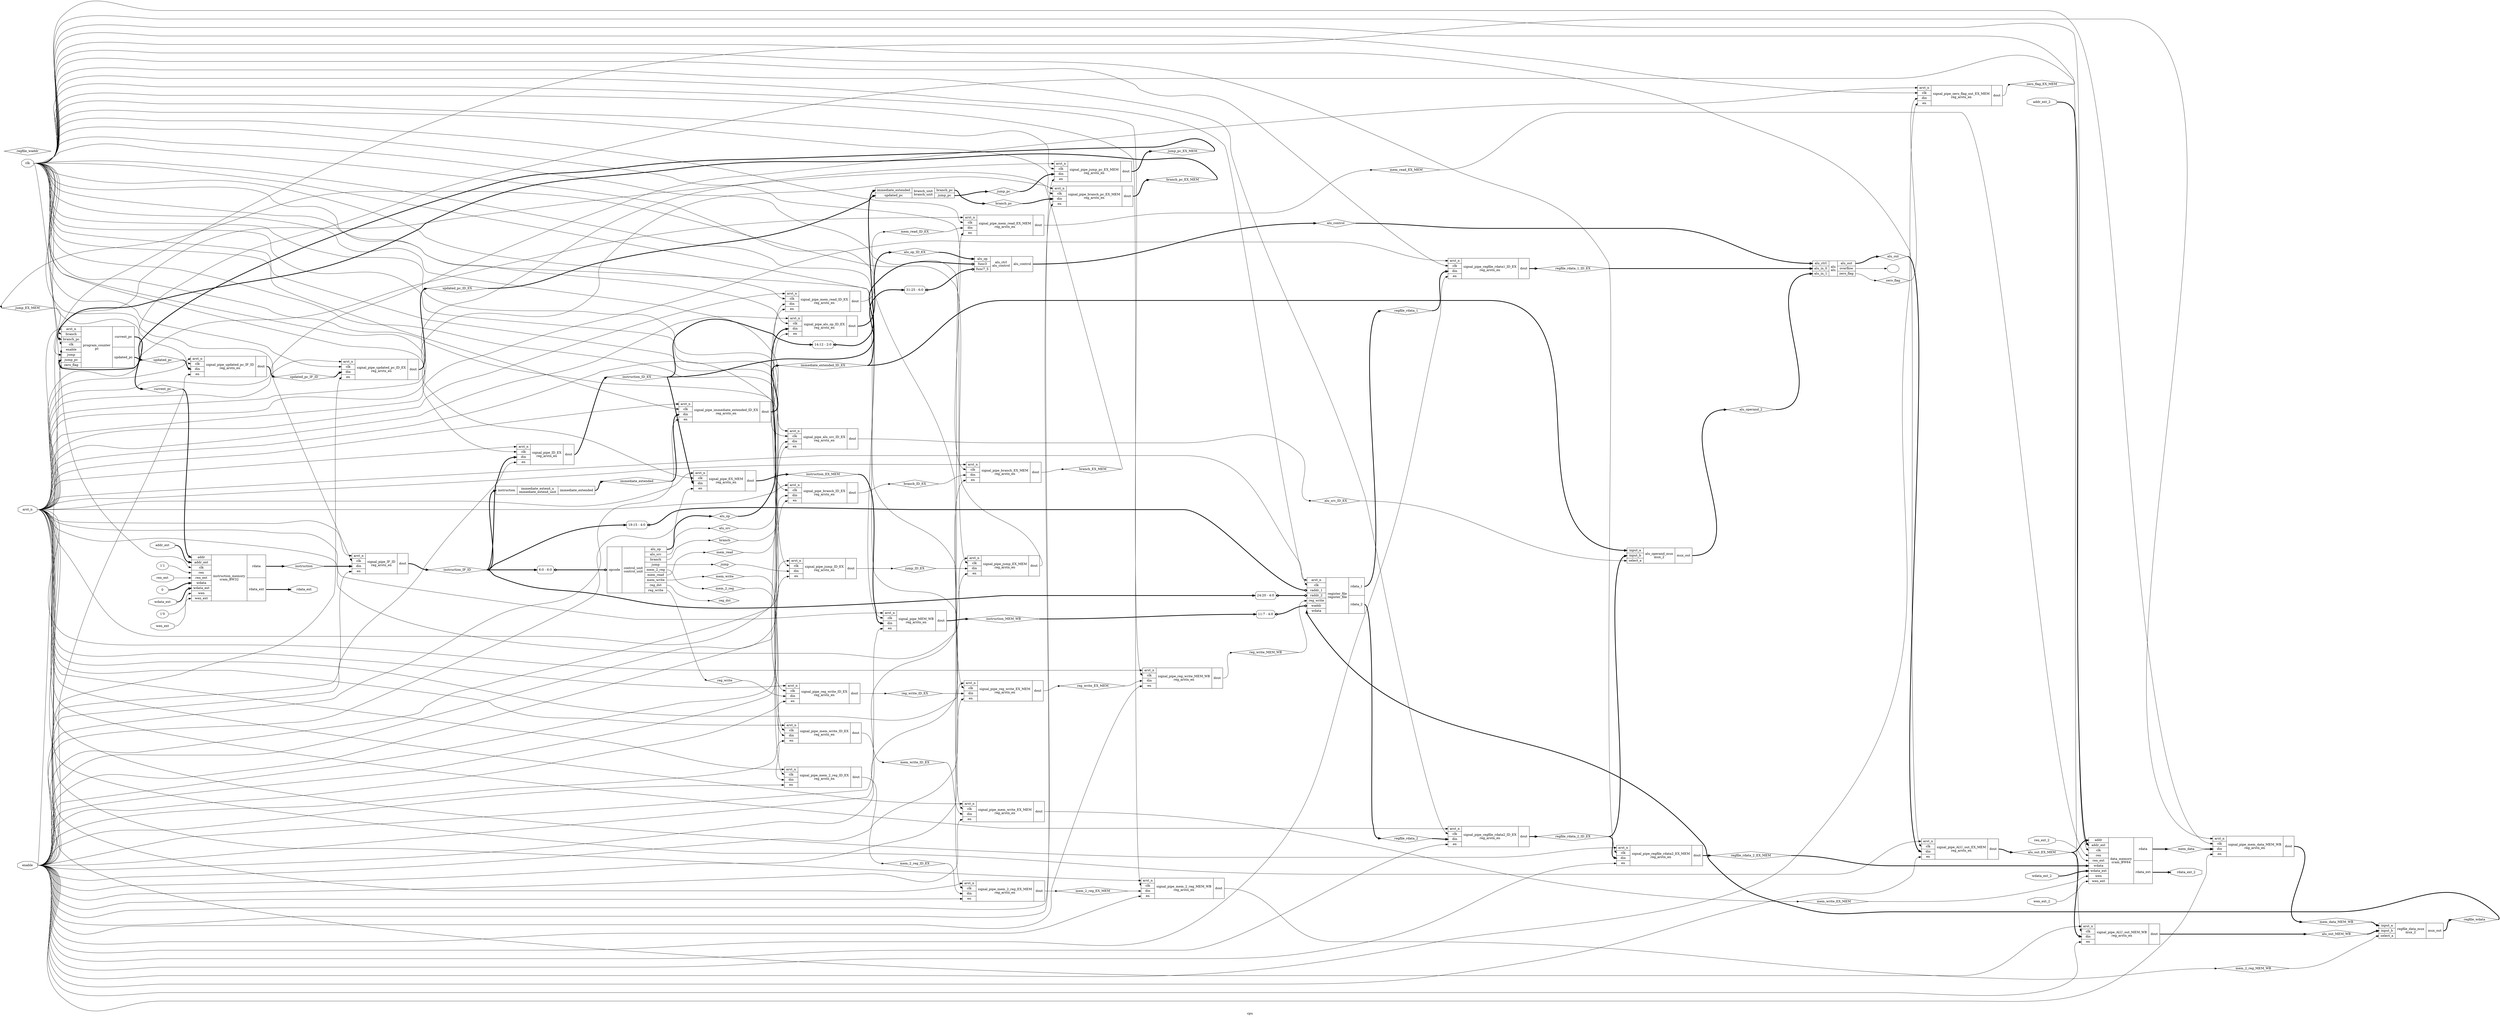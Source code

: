 digraph "cpu" {
label="cpu";
rankdir="LR";
remincross=true;
n1 [ shape=diamond, label="jump_EX_MEM", color="black", fontcolor="black" ];
n2 [ shape=diamond, label="jump_ID_EX", color="black", fontcolor="black" ];
n3 [ shape=diamond, label="immediate_extended_ID_EX", color="black", fontcolor="black" ];
n4 [ shape=diamond, label="immediate_extended", color="black", fontcolor="black" ];
n5 [ shape=diamond, label="alu_operand_2", color="black", fontcolor="black" ];
n6 [ shape=diamond, label="regfile_rdata_2_EX_MEM", color="black", fontcolor="black" ];
n7 [ shape=diamond, label="regfile_rdata_2_ID_EX", color="black", fontcolor="black" ];
n8 [ shape=diamond, label="regfile_rdata_2", color="black", fontcolor="black" ];
n9 [ shape=diamond, label="regfile_rdata_1_ID_EX", color="black", fontcolor="black" ];
n10 [ shape=diamond, label="regfile_rdata_1", color="black", fontcolor="black" ];
n11 [ shape=diamond, label="alu_out_MEM_WB", color="black", fontcolor="black" ];
n12 [ shape=diamond, label="alu_out_EX_MEM", color="black", fontcolor="black" ];
n13 [ shape=diamond, label="alu_out", color="black", fontcolor="black" ];
n14 [ shape=diamond, label="mem_data_MEM_WB", color="black", fontcolor="black" ];
n15 [ shape=diamond, label="mem_data", color="black", fontcolor="black" ];
n16 [ shape=diamond, label="regfile_wdata", color="black", fontcolor="black" ];
n17 [ shape=diamond, label="regfile_waddr", color="black", fontcolor="black" ];
n18 [ shape=diamond, label="jump", color="black", fontcolor="black" ];
n19 [ shape=diamond, label="reg_write_MEM_WB", color="black", fontcolor="black" ];
n20 [ shape=diamond, label="reg_write_EX_MEM", color="black", fontcolor="black" ];
n21 [ shape=diamond, label="reg_write_ID_EX", color="black", fontcolor="black" ];
n22 [ shape=diamond, label="reg_write", color="black", fontcolor="black" ];
n23 [ shape=diamond, label="alu_src_ID_EX", color="black", fontcolor="black" ];
n24 [ shape=diamond, label="alu_src", color="black", fontcolor="black" ];
n25 [ shape=diamond, label="mem_write_EX_MEM", color="black", fontcolor="black" ];
n26 [ shape=diamond, label="mem_write_ID_EX", color="black", fontcolor="black" ];
n27 [ shape=diamond, label="mem_write", color="black", fontcolor="black" ];
n28 [ shape=diamond, label="mem_2_reg_MEM_WB", color="black", fontcolor="black" ];
n29 [ shape=diamond, label="mem_2_reg_EX_MEM", color="black", fontcolor="black" ];
n30 [ shape=diamond, label="mem_2_reg_ID_EX", color="black", fontcolor="black" ];
n31 [ shape=diamond, label="mem_2_reg", color="black", fontcolor="black" ];
n32 [ shape=diamond, label="mem_read_EX_MEM", color="black", fontcolor="black" ];
n33 [ shape=diamond, label="mem_read_ID_EX", color="black", fontcolor="black" ];
n34 [ shape=diamond, label="mem_read", color="black", fontcolor="black" ];
n35 [ shape=diamond, label="branch_EX_MEM", color="black", fontcolor="black" ];
n36 [ shape=diamond, label="branch_ID_EX", color="black", fontcolor="black" ];
n37 [ shape=diamond, label="branch", color="black", fontcolor="black" ];
n38 [ shape=diamond, label="reg_dst", color="black", fontcolor="black" ];
n39 [ shape=diamond, label="alu_control", color="black", fontcolor="black" ];
n40 [ shape=diamond, label="alu_op_ID_EX", color="black", fontcolor="black" ];
n41 [ shape=diamond, label="alu_op", color="black", fontcolor="black" ];
n42 [ shape=diamond, label="instruction_MEM_WB", color="black", fontcolor="black" ];
n43 [ shape=diamond, label="instruction_EX_MEM", color="black", fontcolor="black" ];
n44 [ shape=diamond, label="instruction_ID_EX", color="black", fontcolor="black" ];
n45 [ shape=diamond, label="instruction_IF_ID", color="black", fontcolor="black" ];
n46 [ shape=diamond, label="instruction", color="black", fontcolor="black" ];
n47 [ shape=diamond, label="jump_pc_EX_MEM", color="black", fontcolor="black" ];
n48 [ shape=diamond, label="jump_pc", color="black", fontcolor="black" ];
n49 [ shape=diamond, label="current_pc", color="black", fontcolor="black" ];
n50 [ shape=diamond, label="updated_pc_ID_EX", color="black", fontcolor="black" ];
n51 [ shape=diamond, label="updated_pc_IF_ID", color="black", fontcolor="black" ];
n52 [ shape=diamond, label="updated_pc", color="black", fontcolor="black" ];
n53 [ shape=diamond, label="branch_pc_EX_MEM", color="black", fontcolor="black" ];
n54 [ shape=diamond, label="branch_pc", color="black", fontcolor="black" ];
n55 [ shape=diamond, label="zero_flag_EX_MEM", color="black", fontcolor="black" ];
n56 [ shape=diamond, label="zero_flag", color="black", fontcolor="black" ];
n57 [ shape=octagon, label="rdata_ext_2", color="black", fontcolor="black" ];
n58 [ shape=octagon, label="rdata_ext", color="black", fontcolor="black" ];
n59 [ shape=octagon, label="wdata_ext_2", color="black", fontcolor="black" ];
n60 [ shape=octagon, label="ren_ext_2", color="black", fontcolor="black" ];
n61 [ shape=octagon, label="wen_ext_2", color="black", fontcolor="black" ];
n62 [ shape=octagon, label="addr_ext_2", color="black", fontcolor="black" ];
n63 [ shape=octagon, label="wdata_ext", color="black", fontcolor="black" ];
n64 [ shape=octagon, label="ren_ext", color="black", fontcolor="black" ];
n65 [ shape=octagon, label="wen_ext", color="black", fontcolor="black" ];
n66 [ shape=octagon, label="addr_ext", color="black", fontcolor="black" ];
n67 [ shape=octagon, label="enable", color="black", fontcolor="black" ];
n68 [ shape=octagon, label="arst_n", color="black", fontcolor="black" ];
n69 [ shape=octagon, label="clk", color="black", fontcolor="black" ];
c70 [ shape=record, label="{{<p4> immediate_extended|<p52> updated_pc}|branch_unit\nbranch_unit|{<p54> branch_pc|<p48> jump_pc}}" ];
c75 [ shape=record, label="{{<p71> input_a|<p72> input_b|<p73> select_a}|regfile_data_mux\nmux_2|{<p74> mux_out}}" ];
v0 [ label="" ];
c80 [ shape=record, label="{{<p76> alu_ctrl|<p77> alu_in_0|<p78> alu_in_1}|alu\nalu|{<p13> alu_out|<p79> overflow|<p56> zero_flag}}" ];
c81 [ shape=record, label="{{<p71> input_a|<p72> input_b|<p73> select_a}|alu_operand_mux\nmux_2|{<p74> mux_out}}" ];
c76 [ shape=record, label="{{<p41> alu_op|<p82> func3|<p83> func7_5}|alu_ctrl\nalu_control|{<p39> alu_control}}" ];
x1 [ shape=record, style=rounded, label="<s0> 14:12 - 2:0 " ];
x1:e -> c76:p82:w [arrowhead=odiamond, arrowtail=odiamond, dir=both, color="black", style="setlinewidth(3)", label=""];
x2 [ shape=record, style=rounded, label="<s0> 31:25 - 6:0 " ];
x2:e -> c76:p83:w [arrowhead=odiamond, arrowtail=odiamond, dir=both, color="black", style="setlinewidth(3)", label=""];
c90 [ shape=record, label="{{<p68> arst_n|<p69> clk|<p84> raddr_1|<p85> raddr_2|<p22> reg_write|<p86> waddr|<p87> wdata}|register_file\nregister_file|{<p88> rdata_1|<p89> rdata_2}}" ];
x3 [ shape=record, style=rounded, label="<s0> 11:7 - 4:0 " ];
x3:e -> c90:p86:w [arrowhead=odiamond, arrowtail=odiamond, dir=both, color="black", style="setlinewidth(3)", label=""];
x4 [ shape=record, style=rounded, label="<s0> 24:20 - 4:0 " ];
x4:e -> c90:p85:w [arrowhead=odiamond, arrowtail=odiamond, dir=both, color="black", style="setlinewidth(3)", label=""];
x5 [ shape=record, style=rounded, label="<s0> 19:15 - 4:0 " ];
x5:e -> c90:p84:w [arrowhead=odiamond, arrowtail=odiamond, dir=both, color="black", style="setlinewidth(3)", label=""];
c92 [ shape=record, label="{{<p91> opcode}|control_unit\ncontrol_unit|{<p41> alu_op|<p24> alu_src|<p37> branch|<p18> jump|<p31> mem_2_reg|<p34> mem_read|<p27> mem_write|<p38> reg_dst|<p22> reg_write}}" ];
x6 [ shape=record, style=rounded, label="<s0> 6:0 - 6:0 " ];
x6:e -> c92:p91:w [arrowhead=odiamond, arrowtail=odiamond, dir=both, color="black", style="setlinewidth(3)", label=""];
c97 [ shape=record, label="{{<p93> addr|<p66> addr_ext|<p69> clk|<p94> ren|<p64> ren_ext|<p87> wdata|<p63> wdata_ext|<p95> wen|<p65> wen_ext}|data_memory\nsram_BW64|{<p96> rdata|<p58> rdata_ext}}" ];
v7 [ label="0" ];
v8 [ label="1'1" ];
v9 [ label="1'0" ];
c98 [ shape=record, label="{{<p93> addr|<p66> addr_ext|<p69> clk|<p94> ren|<p64> ren_ext|<p87> wdata|<p63> wdata_ext|<p95> wen|<p65> wen_ext}|instruction_memory\nsram_BW32|{<p96> rdata|<p58> rdata_ext}}" ];
c99 [ shape=record, label="{{<p68> arst_n|<p37> branch|<p54> branch_pc|<p69> clk|<p67> enable|<p18> jump|<p48> jump_pc|<p56> zero_flag}|program_counter\npc|{<p49> current_pc|<p52> updated_pc}}" ];
c103 [ shape=record, label="{{<p68> arst_n|<p69> clk|<p100> din|<p101> en}|signal_pipe_regfile_rdata2_EX_MEM\nreg_arstn_en|{<p102> dout}}" ];
c104 [ shape=record, label="{{<p68> arst_n|<p69> clk|<p100> din|<p101> en}|signal_pipe_regfile_rdata2_ID_EX\nreg_arstn_en|{<p102> dout}}" ];
c105 [ shape=record, label="{{<p68> arst_n|<p69> clk|<p100> din|<p101> en}|signal_pipe_regfile_rdata1_ID_EX\nreg_arstn_en|{<p102> dout}}" ];
c106 [ shape=record, label="{{<p68> arst_n|<p69> clk|<p100> din|<p101> en}|signal_pipe_alu_op_ID_EX\nreg_arstn_en|{<p102> dout}}" ];
c107 [ shape=record, label="{{<p68> arst_n|<p69> clk|<p100> din|<p101> en}|signal_pipe_jump_pc_EX_MEM\nreg_arstn_en|{<p102> dout}}" ];
c108 [ shape=record, label="{{<p68> arst_n|<p69> clk|<p100> din|<p101> en}|signal_pipe_branch_pc_EX_MEM\nreg_arstn_en|{<p102> dout}}" ];
c109 [ shape=record, label="{{<p68> arst_n|<p69> clk|<p100> din|<p101> en}|signal_pipe_updated_pc_ID_EX\nreg_arstn_en|{<p102> dout}}" ];
c110 [ shape=record, label="{{<p68> arst_n|<p69> clk|<p100> din|<p101> en}|signal_pipe_updated_pc_IF_ID\nreg_arstn_en|{<p102> dout}}" ];
c111 [ shape=record, label="{{<p68> arst_n|<p69> clk|<p100> din|<p101> en}|signal_pipe_reg_write_MEM_WB\nreg_arstn_en|{<p102> dout}}" ];
c112 [ shape=record, label="{{<p68> arst_n|<p69> clk|<p100> din|<p101> en}|signal_pipe_reg_write_EX_MEM\nreg_arstn_en|{<p102> dout}}" ];
c113 [ shape=record, label="{{<p68> arst_n|<p69> clk|<p100> din|<p101> en}|signal_pipe_reg_write_ID_EX\nreg_arstn_en|{<p102> dout}}" ];
c114 [ shape=record, label="{{<p68> arst_n|<p69> clk|<p100> din|<p101> en}|signal_pipe_mem_write_EX_MEM\nreg_arstn_en|{<p102> dout}}" ];
c115 [ shape=record, label="{{<p68> arst_n|<p69> clk|<p100> din|<p101> en}|signal_pipe_mem_write_ID_EX\nreg_arstn_en|{<p102> dout}}" ];
c116 [ shape=record, label="{{<p68> arst_n|<p69> clk|<p100> din|<p101> en}|signal_pipe_mem_read_EX_MEM\nreg_arstn_en|{<p102> dout}}" ];
c117 [ shape=record, label="{{<p68> arst_n|<p69> clk|<p100> din|<p101> en}|signal_pipe_mem_read_ID_EX\nreg_arstn_en|{<p102> dout}}" ];
c118 [ shape=record, label="{{<p68> arst_n|<p69> clk|<p100> din|<p101> en}|signal_pipe_mem_data_MEM_WB\nreg_arstn_en|{<p102> dout}}" ];
c119 [ shape=record, label="{{<p68> arst_n|<p69> clk|<p100> din|<p101> en}|signal_pipe_mem_2_reg_MEM_WB\nreg_arstn_en|{<p102> dout}}" ];
c120 [ shape=record, label="{{<p68> arst_n|<p69> clk|<p100> din|<p101> en}|signal_pipe_mem_2_reg_EX_MEM\nreg_arstn_en|{<p102> dout}}" ];
c121 [ shape=record, label="{{<p68> arst_n|<p69> clk|<p100> din|<p101> en}|signal_pipe_mem_2_reg_ID_EX\nreg_arstn_en|{<p102> dout}}" ];
c122 [ shape=record, label="{{<p68> arst_n|<p69> clk|<p100> din|<p101> en}|signal_pipe_jump_EX_MEM\nreg_arstn_en|{<p102> dout}}" ];
c123 [ shape=record, label="{{<p68> arst_n|<p69> clk|<p100> din|<p101> en}|signal_pipe_jump_ID_EX\nreg_arstn_en|{<p102> dout}}" ];
c124 [ shape=record, label="{{<p68> arst_n|<p69> clk|<p100> din|<p101> en}|signal_pipe_branch_EX_MEM\nreg_arstn_en|{<p102> dout}}" ];
c125 [ shape=record, label="{{<p68> arst_n|<p69> clk|<p100> din|<p101> en}|signal_pipe_branch_ID_EX\nreg_arstn_en|{<p102> dout}}" ];
c126 [ shape=record, label="{{<p68> arst_n|<p69> clk|<p100> din|<p101> en}|signal_pipe_zero_flag_out_EX_MEM\nreg_arstn_en|{<p102> dout}}" ];
c127 [ shape=record, label="{{<p68> arst_n|<p69> clk|<p100> din|<p101> en}|signal_pipe_ALU_out_MEM_WB\nreg_arstn_en|{<p102> dout}}" ];
c128 [ shape=record, label="{{<p68> arst_n|<p69> clk|<p100> din|<p101> en}|signal_pipe_ALU_out_EX_MEM\nreg_arstn_en|{<p102> dout}}" ];
c129 [ shape=record, label="{{<p68> arst_n|<p69> clk|<p100> din|<p101> en}|signal_pipe_immediate_extended_ID_EX\nreg_arstn_en|{<p102> dout}}" ];
c130 [ shape=record, label="{{<p68> arst_n|<p69> clk|<p100> din|<p101> en}|signal_pipe_alu_src_ID_EX\nreg_arstn_en|{<p102> dout}}" ];
c131 [ shape=record, label="{{<p68> arst_n|<p69> clk|<p100> din|<p101> en}|signal_pipe_MEM_WB\nreg_arstn_en|{<p102> dout}}" ];
c132 [ shape=record, label="{{<p68> arst_n|<p69> clk|<p100> din|<p101> en}|signal_pipe_EX_MEM\nreg_arstn_en|{<p102> dout}}" ];
c133 [ shape=record, label="{{<p68> arst_n|<p69> clk|<p100> din|<p101> en}|signal_pipe_ID_EX\nreg_arstn_en|{<p102> dout}}" ];
c134 [ shape=record, label="{{<p68> arst_n|<p69> clk|<p100> din|<p101> en}|signal_pipe_IF_ID\nreg_arstn_en|{<p102> dout}}" ];
c135 [ shape=record, label="{{<p46> instruction}|immediate_extend_u\nimmediate_extend_unit|{<p4> immediate_extended}}" ];
c122:p102:e -> n1:w [color="black", label=""];
n1:e -> c99:p18:w [color="black", label=""];
c90:p88:e -> n10:w [color="black", style="setlinewidth(3)", label=""];
n10:e -> c105:p100:w [color="black", style="setlinewidth(3)", label=""];
c127:p102:e -> n11:w [color="black", style="setlinewidth(3)", label=""];
n11:e -> c75:p72:w [color="black", style="setlinewidth(3)", label=""];
c128:p102:e -> n12:w [color="black", style="setlinewidth(3)", label=""];
n12:e -> c127:p100:w [color="black", style="setlinewidth(3)", label=""];
n12:e -> c97:p93:w [color="black", style="setlinewidth(3)", label=""];
c80:p13:e -> n13:w [color="black", style="setlinewidth(3)", label=""];
n13:e -> c128:p100:w [color="black", style="setlinewidth(3)", label=""];
c118:p102:e -> n14:w [color="black", style="setlinewidth(3)", label=""];
n14:e -> c75:p71:w [color="black", style="setlinewidth(3)", label=""];
c97:p96:e -> n15:w [color="black", style="setlinewidth(3)", label=""];
n15:e -> c118:p100:w [color="black", style="setlinewidth(3)", label=""];
c75:p74:e -> n16:w [color="black", style="setlinewidth(3)", label=""];
n16:e -> c90:p87:w [color="black", style="setlinewidth(3)", label=""];
c92:p18:e -> n18:w [color="black", label=""];
n18:e -> c123:p100:w [color="black", label=""];
c111:p102:e -> n19:w [color="black", label=""];
n19:e -> c90:p22:w [color="black", label=""];
c123:p102:e -> n2:w [color="black", label=""];
n2:e -> c122:p100:w [color="black", label=""];
c112:p102:e -> n20:w [color="black", label=""];
n20:e -> c111:p100:w [color="black", label=""];
c113:p102:e -> n21:w [color="black", label=""];
n21:e -> c112:p100:w [color="black", label=""];
c92:p22:e -> n22:w [color="black", label=""];
n22:e -> c113:p100:w [color="black", label=""];
c130:p102:e -> n23:w [color="black", label=""];
n23:e -> c81:p73:w [color="black", label=""];
c92:p24:e -> n24:w [color="black", label=""];
n24:e -> c130:p100:w [color="black", label=""];
c114:p102:e -> n25:w [color="black", label=""];
n25:e -> c97:p95:w [color="black", label=""];
c115:p102:e -> n26:w [color="black", label=""];
n26:e -> c114:p100:w [color="black", label=""];
c92:p27:e -> n27:w [color="black", label=""];
n27:e -> c115:p100:w [color="black", label=""];
c119:p102:e -> n28:w [color="black", label=""];
n28:e -> c75:p73:w [color="black", label=""];
c120:p102:e -> n29:w [color="black", label=""];
n29:e -> c119:p100:w [color="black", label=""];
c129:p102:e -> n3:w [color="black", style="setlinewidth(3)", label=""];
n3:e -> c70:p4:w [color="black", style="setlinewidth(3)", label=""];
n3:e -> c81:p71:w [color="black", style="setlinewidth(3)", label=""];
c121:p102:e -> n30:w [color="black", label=""];
n30:e -> c120:p100:w [color="black", label=""];
c92:p31:e -> n31:w [color="black", label=""];
n31:e -> c121:p100:w [color="black", label=""];
c116:p102:e -> n32:w [color="black", label=""];
n32:e -> c97:p94:w [color="black", label=""];
c117:p102:e -> n33:w [color="black", label=""];
n33:e -> c116:p100:w [color="black", label=""];
c92:p34:e -> n34:w [color="black", label=""];
n34:e -> c117:p100:w [color="black", label=""];
c124:p102:e -> n35:w [color="black", label=""];
n35:e -> c99:p37:w [color="black", label=""];
c125:p102:e -> n36:w [color="black", label=""];
n36:e -> c124:p100:w [color="black", label=""];
c92:p37:e -> n37:w [color="black", label=""];
n37:e -> c125:p100:w [color="black", label=""];
c92:p38:e -> n38:w [color="black", label=""];
c76:p39:e -> n39:w [color="black", style="setlinewidth(3)", label=""];
n39:e -> c80:p76:w [color="black", style="setlinewidth(3)", label=""];
c135:p4:e -> n4:w [color="black", style="setlinewidth(3)", label=""];
n4:e -> c129:p100:w [color="black", style="setlinewidth(3)", label=""];
c106:p102:e -> n40:w [color="black", style="setlinewidth(3)", label=""];
n40:e -> c76:p41:w [color="black", style="setlinewidth(3)", label=""];
c92:p41:e -> n41:w [color="black", style="setlinewidth(3)", label=""];
n41:e -> c106:p100:w [color="black", style="setlinewidth(3)", label=""];
c131:p102:e -> n42:w [color="black", style="setlinewidth(3)", label=""];
n42:e -> x3:s0:w [color="black", style="setlinewidth(3)", label=""];
c132:p102:e -> n43:w [color="black", style="setlinewidth(3)", label=""];
n43:e -> c131:p100:w [color="black", style="setlinewidth(3)", label=""];
c133:p102:e -> n44:w [color="black", style="setlinewidth(3)", label=""];
n44:e -> c132:p100:w [color="black", style="setlinewidth(3)", label=""];
n44:e -> x1:s0:w [color="black", style="setlinewidth(3)", label=""];
n44:e -> x2:s0:w [color="black", style="setlinewidth(3)", label=""];
c134:p102:e -> n45:w [color="black", style="setlinewidth(3)", label=""];
n45:e -> c133:p100:w [color="black", style="setlinewidth(3)", label=""];
n45:e -> c135:p46:w [color="black", style="setlinewidth(3)", label=""];
n45:e -> x4:s0:w [color="black", style="setlinewidth(3)", label=""];
n45:e -> x5:s0:w [color="black", style="setlinewidth(3)", label=""];
n45:e -> x6:s0:w [color="black", style="setlinewidth(3)", label=""];
c98:p96:e -> n46:w [color="black", style="setlinewidth(3)", label=""];
n46:e -> c134:p100:w [color="black", style="setlinewidth(3)", label=""];
c107:p102:e -> n47:w [color="black", style="setlinewidth(3)", label=""];
n47:e -> c99:p48:w [color="black", style="setlinewidth(3)", label=""];
c70:p48:e -> n48:w [color="black", style="setlinewidth(3)", label=""];
n48:e -> c107:p100:w [color="black", style="setlinewidth(3)", label=""];
c99:p49:e -> n49:w [color="black", style="setlinewidth(3)", label=""];
n49:e -> c98:p93:w [color="black", style="setlinewidth(3)", label=""];
c81:p74:e -> n5:w [color="black", style="setlinewidth(3)", label=""];
n5:e -> c80:p78:w [color="black", style="setlinewidth(3)", label=""];
c109:p102:e -> n50:w [color="black", style="setlinewidth(3)", label=""];
n50:e -> c70:p52:w [color="black", style="setlinewidth(3)", label=""];
c110:p102:e -> n51:w [color="black", style="setlinewidth(3)", label=""];
n51:e -> c109:p100:w [color="black", style="setlinewidth(3)", label=""];
c99:p52:e -> n52:w [color="black", style="setlinewidth(3)", label=""];
n52:e -> c110:p100:w [color="black", style="setlinewidth(3)", label=""];
c108:p102:e -> n53:w [color="black", style="setlinewidth(3)", label=""];
n53:e -> c99:p54:w [color="black", style="setlinewidth(3)", label=""];
c70:p54:e -> n54:w [color="black", style="setlinewidth(3)", label=""];
n54:e -> c108:p100:w [color="black", style="setlinewidth(3)", label=""];
c126:p102:e -> n55:w [color="black", label=""];
n55:e -> c99:p56:w [color="black", label=""];
c80:p56:e -> n56:w [color="black", label=""];
n56:e -> c126:p100:w [color="black", label=""];
c97:p58:e -> n57:w [color="black", style="setlinewidth(3)", label=""];
c98:p58:e -> n58:w [color="black", style="setlinewidth(3)", label=""];
n59:e -> c97:p63:w [color="black", style="setlinewidth(3)", label=""];
c103:p102:e -> n6:w [color="black", style="setlinewidth(3)", label=""];
n6:e -> c97:p87:w [color="black", style="setlinewidth(3)", label=""];
n60:e -> c97:p64:w [color="black", label=""];
n61:e -> c97:p65:w [color="black", label=""];
n62:e -> c97:p66:w [color="black", style="setlinewidth(3)", label=""];
n63:e -> c98:p63:w [color="black", style="setlinewidth(3)", label=""];
n64:e -> c98:p64:w [color="black", label=""];
n65:e -> c98:p65:w [color="black", label=""];
n66:e -> c98:p66:w [color="black", style="setlinewidth(3)", label=""];
n67:e -> c103:p101:w [color="black", label=""];
n67:e -> c104:p101:w [color="black", label=""];
n67:e -> c105:p101:w [color="black", label=""];
n67:e -> c106:p101:w [color="black", label=""];
n67:e -> c107:p101:w [color="black", label=""];
n67:e -> c108:p101:w [color="black", label=""];
n67:e -> c109:p101:w [color="black", label=""];
n67:e -> c110:p101:w [color="black", label=""];
n67:e -> c111:p101:w [color="black", label=""];
n67:e -> c112:p101:w [color="black", label=""];
n67:e -> c113:p101:w [color="black", label=""];
n67:e -> c114:p101:w [color="black", label=""];
n67:e -> c115:p101:w [color="black", label=""];
n67:e -> c116:p101:w [color="black", label=""];
n67:e -> c117:p101:w [color="black", label=""];
n67:e -> c118:p101:w [color="black", label=""];
n67:e -> c119:p101:w [color="black", label=""];
n67:e -> c120:p101:w [color="black", label=""];
n67:e -> c121:p101:w [color="black", label=""];
n67:e -> c122:p101:w [color="black", label=""];
n67:e -> c123:p101:w [color="black", label=""];
n67:e -> c124:p101:w [color="black", label=""];
n67:e -> c125:p101:w [color="black", label=""];
n67:e -> c126:p101:w [color="black", label=""];
n67:e -> c127:p101:w [color="black", label=""];
n67:e -> c128:p101:w [color="black", label=""];
n67:e -> c129:p101:w [color="black", label=""];
n67:e -> c130:p101:w [color="black", label=""];
n67:e -> c131:p101:w [color="black", label=""];
n67:e -> c132:p101:w [color="black", label=""];
n67:e -> c133:p101:w [color="black", label=""];
n67:e -> c134:p101:w [color="black", label=""];
n67:e -> c99:p67:w [color="black", label=""];
n68:e -> c103:p68:w [color="black", label=""];
n68:e -> c104:p68:w [color="black", label=""];
n68:e -> c105:p68:w [color="black", label=""];
n68:e -> c106:p68:w [color="black", label=""];
n68:e -> c107:p68:w [color="black", label=""];
n68:e -> c108:p68:w [color="black", label=""];
n68:e -> c109:p68:w [color="black", label=""];
n68:e -> c110:p68:w [color="black", label=""];
n68:e -> c111:p68:w [color="black", label=""];
n68:e -> c112:p68:w [color="black", label=""];
n68:e -> c113:p68:w [color="black", label=""];
n68:e -> c114:p68:w [color="black", label=""];
n68:e -> c115:p68:w [color="black", label=""];
n68:e -> c116:p68:w [color="black", label=""];
n68:e -> c117:p68:w [color="black", label=""];
n68:e -> c118:p68:w [color="black", label=""];
n68:e -> c119:p68:w [color="black", label=""];
n68:e -> c120:p68:w [color="black", label=""];
n68:e -> c121:p68:w [color="black", label=""];
n68:e -> c122:p68:w [color="black", label=""];
n68:e -> c123:p68:w [color="black", label=""];
n68:e -> c124:p68:w [color="black", label=""];
n68:e -> c125:p68:w [color="black", label=""];
n68:e -> c126:p68:w [color="black", label=""];
n68:e -> c127:p68:w [color="black", label=""];
n68:e -> c128:p68:w [color="black", label=""];
n68:e -> c129:p68:w [color="black", label=""];
n68:e -> c130:p68:w [color="black", label=""];
n68:e -> c131:p68:w [color="black", label=""];
n68:e -> c132:p68:w [color="black", label=""];
n68:e -> c133:p68:w [color="black", label=""];
n68:e -> c134:p68:w [color="black", label=""];
n68:e -> c90:p68:w [color="black", label=""];
n68:e -> c99:p68:w [color="black", label=""];
n69:e -> c103:p69:w [color="black", label=""];
n69:e -> c104:p69:w [color="black", label=""];
n69:e -> c105:p69:w [color="black", label=""];
n69:e -> c106:p69:w [color="black", label=""];
n69:e -> c107:p69:w [color="black", label=""];
n69:e -> c108:p69:w [color="black", label=""];
n69:e -> c109:p69:w [color="black", label=""];
n69:e -> c110:p69:w [color="black", label=""];
n69:e -> c111:p69:w [color="black", label=""];
n69:e -> c112:p69:w [color="black", label=""];
n69:e -> c113:p69:w [color="black", label=""];
n69:e -> c114:p69:w [color="black", label=""];
n69:e -> c115:p69:w [color="black", label=""];
n69:e -> c116:p69:w [color="black", label=""];
n69:e -> c117:p69:w [color="black", label=""];
n69:e -> c118:p69:w [color="black", label=""];
n69:e -> c119:p69:w [color="black", label=""];
n69:e -> c120:p69:w [color="black", label=""];
n69:e -> c121:p69:w [color="black", label=""];
n69:e -> c122:p69:w [color="black", label=""];
n69:e -> c123:p69:w [color="black", label=""];
n69:e -> c124:p69:w [color="black", label=""];
n69:e -> c125:p69:w [color="black", label=""];
n69:e -> c126:p69:w [color="black", label=""];
n69:e -> c127:p69:w [color="black", label=""];
n69:e -> c128:p69:w [color="black", label=""];
n69:e -> c129:p69:w [color="black", label=""];
n69:e -> c130:p69:w [color="black", label=""];
n69:e -> c131:p69:w [color="black", label=""];
n69:e -> c132:p69:w [color="black", label=""];
n69:e -> c133:p69:w [color="black", label=""];
n69:e -> c134:p69:w [color="black", label=""];
n69:e -> c90:p69:w [color="black", label=""];
n69:e -> c97:p69:w [color="black", label=""];
n69:e -> c98:p69:w [color="black", label=""];
n69:e -> c99:p69:w [color="black", label=""];
c104:p102:e -> n7:w [color="black", style="setlinewidth(3)", label=""];
n7:e -> c103:p100:w [color="black", style="setlinewidth(3)", label=""];
n7:e -> c81:p72:w [color="black", style="setlinewidth(3)", label=""];
c90:p89:e -> n8:w [color="black", style="setlinewidth(3)", label=""];
n8:e -> c104:p100:w [color="black", style="setlinewidth(3)", label=""];
c105:p102:e -> n9:w [color="black", style="setlinewidth(3)", label=""];
n9:e -> c80:p77:w [color="black", style="setlinewidth(3)", label=""];
c80:p79:e -> v0:w [color="black", label=""];
v7:e -> c98:p87:w [color="black", style="setlinewidth(3)", label=""];
v8:e -> c98:p94:w [color="black", label=""];
v9:e -> c98:p95:w [color="black", label=""];
}
